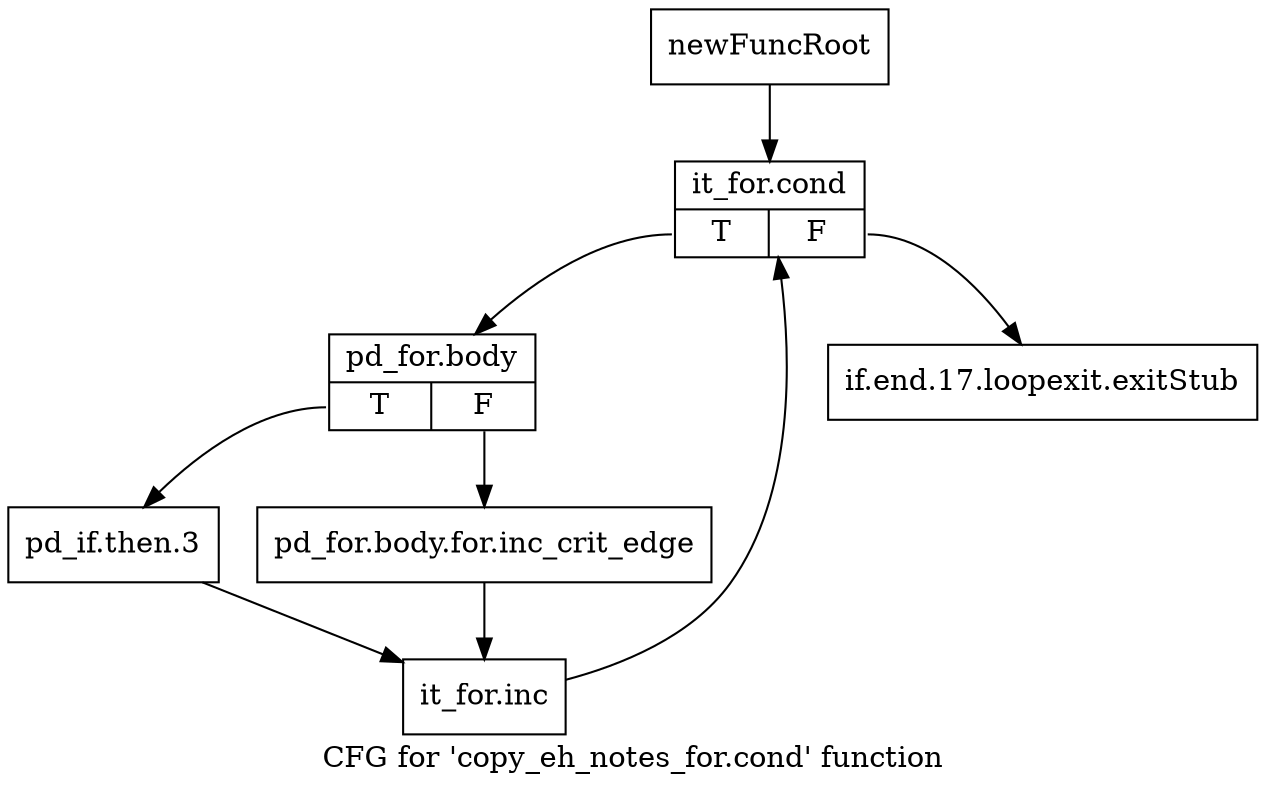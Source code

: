 digraph "CFG for 'copy_eh_notes_for.cond' function" {
	label="CFG for 'copy_eh_notes_for.cond' function";

	Node0xbf81530 [shape=record,label="{newFuncRoot}"];
	Node0xbf81530 -> Node0xbf8bc30;
	Node0xbf81580 [shape=record,label="{if.end.17.loopexit.exitStub}"];
	Node0xbf8bc30 [shape=record,label="{it_for.cond|{<s0>T|<s1>F}}"];
	Node0xbf8bc30:s0 -> Node0xbf8bc80;
	Node0xbf8bc30:s1 -> Node0xbf81580;
	Node0xbf8bc80 [shape=record,label="{pd_for.body|{<s0>T|<s1>F}}"];
	Node0xbf8bc80:s0 -> Node0xbf8bd20;
	Node0xbf8bc80:s1 -> Node0xbf8bcd0;
	Node0xbf8bcd0 [shape=record,label="{pd_for.body.for.inc_crit_edge}"];
	Node0xbf8bcd0 -> Node0xbf8bd70;
	Node0xbf8bd20 [shape=record,label="{pd_if.then.3}"];
	Node0xbf8bd20 -> Node0xbf8bd70;
	Node0xbf8bd70 [shape=record,label="{it_for.inc}"];
	Node0xbf8bd70 -> Node0xbf8bc30;
}
